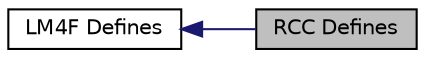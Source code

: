 digraph "RCC Defines"
{
  edge [fontname="Helvetica",fontsize="10",labelfontname="Helvetica",labelfontsize="10"];
  node [fontname="Helvetica",fontsize="10",shape=record];
  rankdir=LR;
  Node0 [label="RCC Defines",height=0.2,width=0.4,color="black", fillcolor="grey75", style="filled" fontcolor="black"];
  Node1 [label="LM4F Defines",height=0.2,width=0.4,color="black", fillcolor="white", style="filled",URL="$group__LM4F__defines.html",tooltip="Defined Constants and Types for the LM4F series."];
  Node1->Node0 [shape=plaintext, color="midnightblue", dir="back", style="solid"];
}
